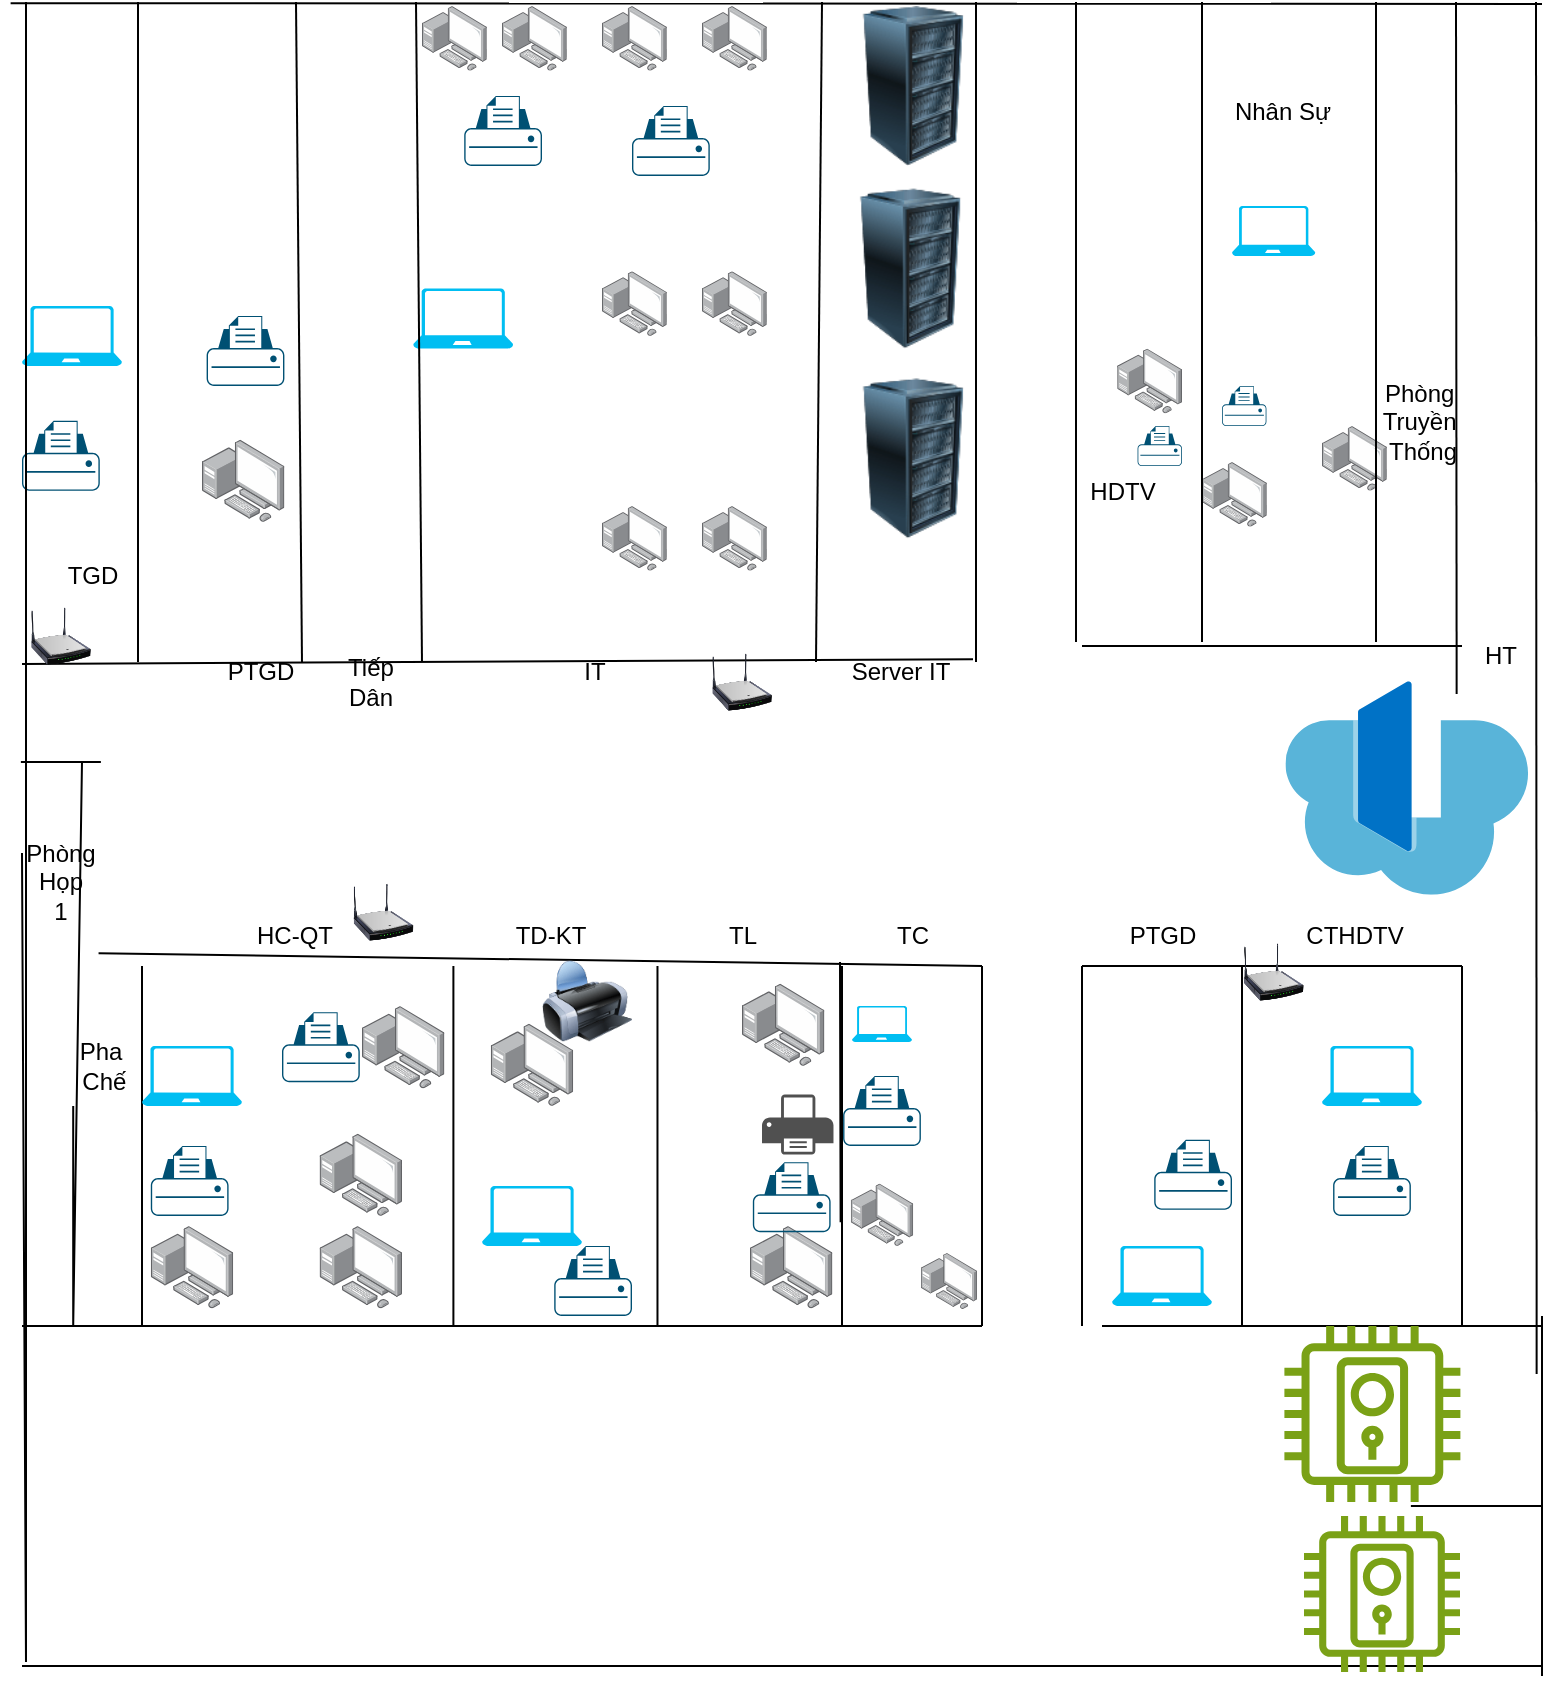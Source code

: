 <mxfile version="22.1.11" type="github">
  <diagram name="Page-1" id="xgVY4OVRC5Y2KXeyJmMS">
    <mxGraphModel dx="794" dy="1818" grid="1" gridSize="10" guides="1" tooltips="1" connect="1" arrows="1" fold="1" page="1" pageScale="1" pageWidth="850" pageHeight="1100" math="0" shadow="0">
      <root>
        <mxCell id="0" />
        <mxCell id="1" parent="0" />
        <mxCell id="HHhUiTr5qR7hJuiNgqs5-1" value="" style="endArrow=none;html=1;rounded=0;entryX=1.017;entryY=0.289;entryDx=0;entryDy=0;entryPerimeter=0;" parent="1" target="HHhUiTr5qR7hJuiNgqs5-44" edge="1">
          <mxGeometry width="50" height="50" relative="1" as="geometry">
            <mxPoint x="20" y="-759" as="sourcePoint" />
            <mxPoint x="480" y="-759.43" as="targetPoint" />
          </mxGeometry>
        </mxCell>
        <mxCell id="HHhUiTr5qR7hJuiNgqs5-2" value="" style="endArrow=none;html=1;rounded=0;" parent="1" edge="1">
          <mxGeometry width="50" height="50" relative="1" as="geometry">
            <mxPoint x="550" y="-768" as="sourcePoint" />
            <mxPoint x="740" y="-768" as="targetPoint" />
          </mxGeometry>
        </mxCell>
        <mxCell id="HHhUiTr5qR7hJuiNgqs5-5" value="" style="endArrow=none;html=1;rounded=0;exitX=0.814;exitY=1.093;exitDx=0;exitDy=0;exitPerimeter=0;" parent="1" source="HHhUiTr5qR7hJuiNgqs5-104" edge="1">
          <mxGeometry width="50" height="50" relative="1" as="geometry">
            <mxPoint x="20" y="-608" as="sourcePoint" />
            <mxPoint x="500" y="-608" as="targetPoint" />
          </mxGeometry>
        </mxCell>
        <mxCell id="HHhUiTr5qR7hJuiNgqs5-6" value="" style="endArrow=none;html=1;rounded=0;" parent="1" edge="1">
          <mxGeometry width="50" height="50" relative="1" as="geometry">
            <mxPoint x="550" y="-608" as="sourcePoint" />
            <mxPoint x="740" y="-608" as="targetPoint" />
          </mxGeometry>
        </mxCell>
        <mxCell id="HHhUiTr5qR7hJuiNgqs5-11" value="" style="endArrow=none;html=1;rounded=0;" parent="1" edge="1">
          <mxGeometry width="50" height="50" relative="1" as="geometry">
            <mxPoint x="78" y="-760" as="sourcePoint" />
            <mxPoint x="78" y="-1090" as="targetPoint" />
          </mxGeometry>
        </mxCell>
        <mxCell id="HHhUiTr5qR7hJuiNgqs5-13" value="" style="endArrow=none;html=1;rounded=0;" parent="1" edge="1">
          <mxGeometry width="50" height="50" relative="1" as="geometry">
            <mxPoint x="80" y="-538" as="sourcePoint" />
            <mxPoint x="80" y="-608" as="targetPoint" />
            <Array as="points">
              <mxPoint x="80" y="-428" />
            </Array>
          </mxGeometry>
        </mxCell>
        <mxCell id="HHhUiTr5qR7hJuiNgqs5-15" value="" style="endArrow=none;html=1;rounded=0;" parent="1" edge="1">
          <mxGeometry width="50" height="50" relative="1" as="geometry">
            <mxPoint x="235.7" y="-538" as="sourcePoint" />
            <mxPoint x="235.7" y="-608" as="targetPoint" />
            <Array as="points">
              <mxPoint x="235.7" y="-428" />
            </Array>
          </mxGeometry>
        </mxCell>
        <mxCell id="HHhUiTr5qR7hJuiNgqs5-16" value="" style="endArrow=none;html=1;rounded=0;" parent="1" edge="1">
          <mxGeometry width="50" height="50" relative="1" as="geometry">
            <mxPoint x="429.31" y="-589.9" as="sourcePoint" />
            <mxPoint x="429" y="-610" as="targetPoint" />
            <Array as="points">
              <mxPoint x="429.31" y="-479.9" />
            </Array>
          </mxGeometry>
        </mxCell>
        <mxCell id="HHhUiTr5qR7hJuiNgqs5-17" value="" style="endArrow=none;html=1;rounded=0;" parent="1" edge="1">
          <mxGeometry width="50" height="50" relative="1" as="geometry">
            <mxPoint x="500" y="-538" as="sourcePoint" />
            <mxPoint x="500" y="-608" as="targetPoint" />
            <Array as="points">
              <mxPoint x="500" y="-428" />
            </Array>
          </mxGeometry>
        </mxCell>
        <mxCell id="HHhUiTr5qR7hJuiNgqs5-18" value="" style="endArrow=none;html=1;rounded=0;" parent="1" edge="1">
          <mxGeometry width="50" height="50" relative="1" as="geometry">
            <mxPoint x="430" y="-538" as="sourcePoint" />
            <mxPoint x="430" y="-608" as="targetPoint" />
            <Array as="points">
              <mxPoint x="430" y="-428" />
            </Array>
          </mxGeometry>
        </mxCell>
        <mxCell id="HHhUiTr5qR7hJuiNgqs5-19" value="" style="endArrow=none;html=1;rounded=0;" parent="1" edge="1">
          <mxGeometry width="50" height="50" relative="1" as="geometry">
            <mxPoint x="550" y="-538" as="sourcePoint" />
            <mxPoint x="550" y="-608" as="targetPoint" />
            <Array as="points">
              <mxPoint x="550" y="-428" />
            </Array>
          </mxGeometry>
        </mxCell>
        <mxCell id="HHhUiTr5qR7hJuiNgqs5-20" value="" style="endArrow=none;html=1;rounded=0;" parent="1" edge="1">
          <mxGeometry width="50" height="50" relative="1" as="geometry">
            <mxPoint x="630" y="-538" as="sourcePoint" />
            <mxPoint x="630" y="-608" as="targetPoint" />
            <Array as="points">
              <mxPoint x="630" y="-428" />
            </Array>
          </mxGeometry>
        </mxCell>
        <mxCell id="HHhUiTr5qR7hJuiNgqs5-23" value="" style="endArrow=none;html=1;rounded=0;" parent="1" edge="1">
          <mxGeometry width="50" height="50" relative="1" as="geometry">
            <mxPoint x="20" y="-428" as="sourcePoint" />
            <mxPoint x="500" y="-428" as="targetPoint" />
          </mxGeometry>
        </mxCell>
        <mxCell id="HHhUiTr5qR7hJuiNgqs5-24" value="" style="endArrow=none;html=1;rounded=0;" parent="1" edge="1">
          <mxGeometry width="50" height="50" relative="1" as="geometry">
            <mxPoint x="560" y="-428" as="sourcePoint" />
            <mxPoint x="780" y="-428" as="targetPoint" />
          </mxGeometry>
        </mxCell>
        <mxCell id="HHhUiTr5qR7hJuiNgqs5-30" value="" style="endArrow=none;html=1;rounded=0;" parent="1" edge="1">
          <mxGeometry width="50" height="50" relative="1" as="geometry">
            <mxPoint x="740" y="-538" as="sourcePoint" />
            <mxPoint x="740" y="-608" as="targetPoint" />
            <Array as="points">
              <mxPoint x="740" y="-428" />
            </Array>
          </mxGeometry>
        </mxCell>
        <mxCell id="HHhUiTr5qR7hJuiNgqs5-32" value="HT" style="text;html=1;align=center;verticalAlign=middle;resizable=0;points=[];autosize=1;strokeColor=none;fillColor=none;" parent="1" vertex="1">
          <mxGeometry x="739" y="-778" width="40" height="30" as="geometry" />
        </mxCell>
        <mxCell id="HHhUiTr5qR7hJuiNgqs5-33" value="&lt;div&gt;Phòng&amp;nbsp;&lt;/div&gt;&lt;div&gt;Truyền&amp;nbsp;&lt;/div&gt;&lt;div&gt;Thống&lt;br&gt;&lt;/div&gt;&lt;div&gt;&lt;br&gt;&lt;/div&gt;" style="text;html=1;align=center;verticalAlign=middle;resizable=0;points=[];autosize=1;strokeColor=none;fillColor=none;" parent="1" vertex="1">
          <mxGeometry x="690" y="-908" width="60" height="70" as="geometry" />
        </mxCell>
        <mxCell id="HHhUiTr5qR7hJuiNgqs5-39" value="" style="verticalLabelPosition=bottom;html=1;verticalAlign=top;align=center;strokeColor=none;fillColor=#00BEF2;shape=mxgraph.azure.laptop;pointerEvents=1;" parent="1" vertex="1">
          <mxGeometry x="625" y="-988" width="41.67" height="25" as="geometry" />
        </mxCell>
        <mxCell id="HHhUiTr5qR7hJuiNgqs5-40" value="" style="points=[[0.22,0.185,0],[0.5,0,0],[0.78,0.185,0],[0.975,0.49,0],[1,0.73,0],[0.975,0.97,0],[0.5,1,0],[0.025,0.97,0],[0,0.73,0],[0.025,0.49,0]];verticalLabelPosition=bottom;sketch=0;html=1;verticalAlign=top;aspect=fixed;align=center;pointerEvents=1;shape=mxgraph.cisco19.printer;fillColor=#005073;strokeColor=none;" parent="1" vertex="1">
          <mxGeometry x="620" y="-898" width="22.22" height="20" as="geometry" />
        </mxCell>
        <mxCell id="HHhUiTr5qR7hJuiNgqs5-41" value="" style="image;points=[];aspect=fixed;html=1;align=center;shadow=0;dashed=0;image=img/lib/allied_telesis/computer_and_terminals/Personal_Computer_with_Server.svg;" parent="1" vertex="1">
          <mxGeometry x="567.6" y="-916.7" width="32.4" height="32.4" as="geometry" />
        </mxCell>
        <mxCell id="HHhUiTr5qR7hJuiNgqs5-42" value="HDTV" style="text;html=1;align=center;verticalAlign=middle;resizable=0;points=[];autosize=1;strokeColor=none;fillColor=none;" parent="1" vertex="1">
          <mxGeometry x="540" y="-860" width="60" height="30" as="geometry" />
        </mxCell>
        <mxCell id="HHhUiTr5qR7hJuiNgqs5-43" value="Nhân Sự" style="text;html=1;align=center;verticalAlign=middle;resizable=0;points=[];autosize=1;strokeColor=none;fillColor=none;" parent="1" vertex="1">
          <mxGeometry x="615" y="-1050" width="70" height="30" as="geometry" />
        </mxCell>
        <mxCell id="HHhUiTr5qR7hJuiNgqs5-44" value="Server IT" style="text;html=1;align=center;verticalAlign=middle;resizable=0;points=[];autosize=1;strokeColor=none;fillColor=none;" parent="1" vertex="1">
          <mxGeometry x="424.31" y="-770" width="70" height="30" as="geometry" />
        </mxCell>
        <mxCell id="HHhUiTr5qR7hJuiNgqs5-45" value="IT" style="text;html=1;align=center;verticalAlign=middle;resizable=0;points=[];autosize=1;strokeColor=none;fillColor=none;" parent="1" vertex="1">
          <mxGeometry x="290.56" y="-770" width="30" height="30" as="geometry" />
        </mxCell>
        <mxCell id="HHhUiTr5qR7hJuiNgqs5-46" value="" style="image;points=[];aspect=fixed;html=1;align=center;shadow=0;dashed=0;image=img/lib/allied_telesis/computer_and_terminals/Personal_Computer_with_Server.svg;" parent="1" vertex="1">
          <mxGeometry x="310" y="-838" width="32.4" height="32.4" as="geometry" />
        </mxCell>
        <mxCell id="HHhUiTr5qR7hJuiNgqs5-47" value="" style="image;points=[];aspect=fixed;html=1;align=center;shadow=0;dashed=0;image=img/lib/allied_telesis/computer_and_terminals/Personal_Computer_with_Server.svg;" parent="1" vertex="1">
          <mxGeometry x="360" y="-838" width="32.4" height="32.4" as="geometry" />
        </mxCell>
        <mxCell id="HHhUiTr5qR7hJuiNgqs5-48" value="" style="image;points=[];aspect=fixed;html=1;align=center;shadow=0;dashed=0;image=img/lib/allied_telesis/computer_and_terminals/Personal_Computer_with_Server.svg;" parent="1" vertex="1">
          <mxGeometry x="360" y="-955.4" width="32.4" height="32.4" as="geometry" />
        </mxCell>
        <mxCell id="HHhUiTr5qR7hJuiNgqs5-49" value="" style="image;points=[];aspect=fixed;html=1;align=center;shadow=0;dashed=0;image=img/lib/allied_telesis/computer_and_terminals/Personal_Computer_with_Server.svg;" parent="1" vertex="1">
          <mxGeometry x="360" y="-1088" width="32.4" height="32.4" as="geometry" />
        </mxCell>
        <mxCell id="HHhUiTr5qR7hJuiNgqs5-50" value="" style="image;points=[];aspect=fixed;html=1;align=center;shadow=0;dashed=0;image=img/lib/allied_telesis/computer_and_terminals/Personal_Computer_with_Server.svg;" parent="1" vertex="1">
          <mxGeometry x="310" y="-955.4" width="32.4" height="32.4" as="geometry" />
        </mxCell>
        <mxCell id="HHhUiTr5qR7hJuiNgqs5-51" value="" style="image;points=[];aspect=fixed;html=1;align=center;shadow=0;dashed=0;image=img/lib/allied_telesis/computer_and_terminals/Personal_Computer_with_Server.svg;" parent="1" vertex="1">
          <mxGeometry x="310" y="-1088" width="32.4" height="32.4" as="geometry" />
        </mxCell>
        <mxCell id="HHhUiTr5qR7hJuiNgqs5-52" value="" style="image;points=[];aspect=fixed;html=1;align=center;shadow=0;dashed=0;image=img/lib/allied_telesis/computer_and_terminals/Personal_Computer_with_Server.svg;" parent="1" vertex="1">
          <mxGeometry x="260" y="-1088" width="32.4" height="32.4" as="geometry" />
        </mxCell>
        <mxCell id="HHhUiTr5qR7hJuiNgqs5-53" value="" style="image;points=[];aspect=fixed;html=1;align=center;shadow=0;dashed=0;image=img/lib/allied_telesis/computer_and_terminals/Personal_Computer_with_Server.svg;" parent="1" vertex="1">
          <mxGeometry x="220" y="-1088" width="32.4" height="32.4" as="geometry" />
        </mxCell>
        <mxCell id="HHhUiTr5qR7hJuiNgqs5-54" value="" style="verticalLabelPosition=bottom;html=1;verticalAlign=top;align=center;strokeColor=none;fillColor=#00BEF2;shape=mxgraph.azure.laptop;pointerEvents=1;" parent="1" vertex="1">
          <mxGeometry x="215.6" y="-946.7" width="50" height="30" as="geometry" />
        </mxCell>
        <mxCell id="HHhUiTr5qR7hJuiNgqs5-55" value="" style="points=[[0.22,0.185,0],[0.5,0,0],[0.78,0.185,0],[0.975,0.49,0],[1,0.73,0],[0.975,0.97,0],[0.5,1,0],[0.025,0.97,0],[0,0.73,0],[0.025,0.49,0]];verticalLabelPosition=bottom;sketch=0;html=1;verticalAlign=top;aspect=fixed;align=center;pointerEvents=1;shape=mxgraph.cisco19.printer;fillColor=#005073;strokeColor=none;" parent="1" vertex="1">
          <mxGeometry x="241.11" y="-1043" width="38.89" height="35" as="geometry" />
        </mxCell>
        <mxCell id="HHhUiTr5qR7hJuiNgqs5-56" value="" style="points=[[0.22,0.185,0],[0.5,0,0],[0.78,0.185,0],[0.975,0.49,0],[1,0.73,0],[0.975,0.97,0],[0.5,1,0],[0.025,0.97,0],[0,0.73,0],[0.025,0.49,0]];verticalLabelPosition=bottom;sketch=0;html=1;verticalAlign=top;aspect=fixed;align=center;pointerEvents=1;shape=mxgraph.cisco19.printer;fillColor=#005073;strokeColor=none;" parent="1" vertex="1">
          <mxGeometry x="325" y="-1038" width="38.89" height="35" as="geometry" />
        </mxCell>
        <mxCell id="HHhUiTr5qR7hJuiNgqs5-57" value="" style="image;points=[];aspect=fixed;html=1;align=center;shadow=0;dashed=0;image=img/lib/allied_telesis/computer_and_terminals/Personal_Computer_with_Server.svg;" parent="1" vertex="1">
          <mxGeometry x="670" y="-878" width="32.4" height="32.4" as="geometry" />
        </mxCell>
        <mxCell id="HHhUiTr5qR7hJuiNgqs5-58" value="" style="image;points=[];aspect=fixed;html=1;align=center;shadow=0;dashed=0;image=img/lib/allied_telesis/computer_and_terminals/Personal_Computer_with_Server.svg;" parent="1" vertex="1">
          <mxGeometry x="610" y="-860" width="32.4" height="32.4" as="geometry" />
        </mxCell>
        <mxCell id="HHhUiTr5qR7hJuiNgqs5-59" value="&lt;div&gt;Tiếp&lt;/div&gt;&lt;div&gt;Dân&lt;br&gt;&lt;/div&gt;" style="text;html=1;align=center;verticalAlign=middle;resizable=0;points=[];autosize=1;strokeColor=none;fillColor=none;" parent="1" vertex="1">
          <mxGeometry x="168.8" y="-770" width="50" height="40" as="geometry" />
        </mxCell>
        <mxCell id="HHhUiTr5qR7hJuiNgqs5-62" value="" style="image;points=[];aspect=fixed;html=1;align=center;shadow=0;dashed=0;image=img/lib/allied_telesis/computer_and_terminals/Personal_Computer_with_Server.svg;" parent="1" vertex="1">
          <mxGeometry x="110" y="-871.2" width="41.2" height="41.2" as="geometry" />
        </mxCell>
        <mxCell id="HHhUiTr5qR7hJuiNgqs5-63" value="" style="points=[[0.22,0.185,0],[0.5,0,0],[0.78,0.185,0],[0.975,0.49,0],[1,0.73,0],[0.975,0.97,0],[0.5,1,0],[0.025,0.97,0],[0,0.73,0],[0.025,0.49,0]];verticalLabelPosition=bottom;sketch=0;html=1;verticalAlign=top;aspect=fixed;align=center;pointerEvents=1;shape=mxgraph.cisco19.printer;fillColor=#005073;strokeColor=none;" parent="1" vertex="1">
          <mxGeometry x="112.31" y="-933" width="38.89" height="35" as="geometry" />
        </mxCell>
        <mxCell id="HHhUiTr5qR7hJuiNgqs5-64" value="PTGD" style="text;html=1;align=center;verticalAlign=middle;resizable=0;points=[];autosize=1;strokeColor=none;fillColor=none;" parent="1" vertex="1">
          <mxGeometry x="108.8" y="-770" width="60" height="30" as="geometry" />
        </mxCell>
        <mxCell id="HHhUiTr5qR7hJuiNgqs5-65" value="TGD" style="text;html=1;align=center;verticalAlign=middle;resizable=0;points=[];autosize=1;strokeColor=none;fillColor=none;" parent="1" vertex="1">
          <mxGeometry x="30" y="-818" width="50" height="30" as="geometry" />
        </mxCell>
        <mxCell id="HHhUiTr5qR7hJuiNgqs5-66" value="" style="verticalLabelPosition=bottom;html=1;verticalAlign=top;align=center;strokeColor=none;fillColor=#00BEF2;shape=mxgraph.azure.laptop;pointerEvents=1;" parent="1" vertex="1">
          <mxGeometry x="20" y="-938" width="50" height="30" as="geometry" />
        </mxCell>
        <mxCell id="HHhUiTr5qR7hJuiNgqs5-67" value="" style="points=[[0.22,0.185,0],[0.5,0,0],[0.78,0.185,0],[0.975,0.49,0],[1,0.73,0],[0.975,0.97,0],[0.5,1,0],[0.025,0.97,0],[0,0.73,0],[0.025,0.49,0]];verticalLabelPosition=bottom;sketch=0;html=1;verticalAlign=top;aspect=fixed;align=center;pointerEvents=1;shape=mxgraph.cisco19.printer;fillColor=#005073;strokeColor=none;" parent="1" vertex="1">
          <mxGeometry x="20" y="-880.6" width="38.89" height="35" as="geometry" />
        </mxCell>
        <mxCell id="HHhUiTr5qR7hJuiNgqs5-68" value="&lt;div&gt;Pha&lt;/div&gt;&lt;div&gt;&amp;nbsp;Chế&lt;br&gt;&lt;/div&gt;" style="text;html=1;align=center;verticalAlign=middle;resizable=0;points=[];autosize=1;strokeColor=none;fillColor=none;" parent="1" vertex="1">
          <mxGeometry x="34.4" y="-578" width="50" height="40" as="geometry" />
        </mxCell>
        <mxCell id="HHhUiTr5qR7hJuiNgqs5-69" value="" style="verticalLabelPosition=bottom;html=1;verticalAlign=top;align=center;strokeColor=none;fillColor=#00BEF2;shape=mxgraph.azure.laptop;pointerEvents=1;" parent="1" vertex="1">
          <mxGeometry x="80" y="-568" width="50" height="30" as="geometry" />
        </mxCell>
        <mxCell id="HHhUiTr5qR7hJuiNgqs5-71" value="" style="image;points=[];aspect=fixed;html=1;align=center;shadow=0;dashed=0;image=img/lib/allied_telesis/computer_and_terminals/Personal_Computer_with_Server.svg;" parent="1" vertex="1">
          <mxGeometry x="84.4" y="-478" width="41.2" height="41.2" as="geometry" />
        </mxCell>
        <mxCell id="HHhUiTr5qR7hJuiNgqs5-72" value="" style="points=[[0.22,0.185,0],[0.5,0,0],[0.78,0.185,0],[0.975,0.49,0],[1,0.73,0],[0.975,0.97,0],[0.5,1,0],[0.025,0.97,0],[0,0.73,0],[0.025,0.49,0]];verticalLabelPosition=bottom;sketch=0;html=1;verticalAlign=top;aspect=fixed;align=center;pointerEvents=1;shape=mxgraph.cisco19.printer;fillColor=#005073;strokeColor=none;" parent="1" vertex="1">
          <mxGeometry x="84.4" y="-518" width="38.89" height="35" as="geometry" />
        </mxCell>
        <mxCell id="HHhUiTr5qR7hJuiNgqs5-74" value="" style="image;points=[];aspect=fixed;html=1;align=center;shadow=0;dashed=0;image=img/lib/allied_telesis/computer_and_terminals/Personal_Computer_with_Server.svg;" parent="1" vertex="1">
          <mxGeometry x="168.8" y="-478" width="41.2" height="41.2" as="geometry" />
        </mxCell>
        <mxCell id="HHhUiTr5qR7hJuiNgqs5-75" value="" style="image;points=[];aspect=fixed;html=1;align=center;shadow=0;dashed=0;image=img/lib/allied_telesis/computer_and_terminals/Personal_Computer_with_Server.svg;" parent="1" vertex="1">
          <mxGeometry x="190" y="-588" width="41.2" height="41.2" as="geometry" />
        </mxCell>
        <mxCell id="HHhUiTr5qR7hJuiNgqs5-76" value="" style="image;points=[];aspect=fixed;html=1;align=center;shadow=0;dashed=0;image=img/lib/allied_telesis/computer_and_terminals/Personal_Computer_with_Server.svg;" parent="1" vertex="1">
          <mxGeometry x="168.8" y="-524.2" width="41.2" height="41.2" as="geometry" />
        </mxCell>
        <mxCell id="HHhUiTr5qR7hJuiNgqs5-79" value="" style="points=[[0.22,0.185,0],[0.5,0,0],[0.78,0.185,0],[0.975,0.49,0],[1,0.73,0],[0.975,0.97,0],[0.5,1,0],[0.025,0.97,0],[0,0.73,0],[0.025,0.49,0]];verticalLabelPosition=bottom;sketch=0;html=1;verticalAlign=top;aspect=fixed;align=center;pointerEvents=1;shape=mxgraph.cisco19.printer;fillColor=#005073;strokeColor=none;" parent="1" vertex="1">
          <mxGeometry x="150" y="-584.9" width="38.89" height="35" as="geometry" />
        </mxCell>
        <mxCell id="HHhUiTr5qR7hJuiNgqs5-80" value="HC-QT" style="text;html=1;align=center;verticalAlign=middle;resizable=0;points=[];autosize=1;strokeColor=none;fillColor=none;" parent="1" vertex="1">
          <mxGeometry x="125.6" y="-638" width="60" height="30" as="geometry" />
        </mxCell>
        <mxCell id="HHhUiTr5qR7hJuiNgqs5-81" value="TD-KT" style="text;html=1;align=center;verticalAlign=middle;resizable=0;points=[];autosize=1;strokeColor=none;fillColor=none;" parent="1" vertex="1">
          <mxGeometry x="254.4" y="-638" width="60" height="30" as="geometry" />
        </mxCell>
        <mxCell id="HHhUiTr5qR7hJuiNgqs5-82" value="" style="verticalLabelPosition=bottom;html=1;verticalAlign=top;align=center;strokeColor=none;fillColor=#00BEF2;shape=mxgraph.azure.laptop;pointerEvents=1;" parent="1" vertex="1">
          <mxGeometry x="250" y="-498" width="50" height="30" as="geometry" />
        </mxCell>
        <mxCell id="HHhUiTr5qR7hJuiNgqs5-84" value="" style="points=[[0.22,0.185,0],[0.5,0,0],[0.78,0.185,0],[0.975,0.49,0],[1,0.73,0],[0.975,0.97,0],[0.5,1,0],[0.025,0.97,0],[0,0.73,0],[0.025,0.49,0]];verticalLabelPosition=bottom;sketch=0;html=1;verticalAlign=top;aspect=fixed;align=center;pointerEvents=1;shape=mxgraph.cisco19.printer;fillColor=#005073;strokeColor=none;" parent="1" vertex="1">
          <mxGeometry x="286.11" y="-468" width="38.89" height="35" as="geometry" />
        </mxCell>
        <mxCell id="HHhUiTr5qR7hJuiNgqs5-85" value="" style="image;points=[];aspect=fixed;html=1;align=center;shadow=0;dashed=0;image=img/lib/allied_telesis/computer_and_terminals/Personal_Computer_with_Server.svg;" parent="1" vertex="1">
          <mxGeometry x="254.4" y="-579.2" width="41.2" height="41.2" as="geometry" />
        </mxCell>
        <mxCell id="HHhUiTr5qR7hJuiNgqs5-86" value="" style="image;html=1;image=img/lib/clip_art/computers/Printer_128x128.png" parent="1" vertex="1">
          <mxGeometry x="280" y="-613" width="45" height="45" as="geometry" />
        </mxCell>
        <mxCell id="HHhUiTr5qR7hJuiNgqs5-87" value="TL" style="text;html=1;align=center;verticalAlign=middle;resizable=0;points=[];autosize=1;strokeColor=none;fillColor=none;" parent="1" vertex="1">
          <mxGeometry x="360" y="-638" width="40" height="30" as="geometry" />
        </mxCell>
        <mxCell id="HHhUiTr5qR7hJuiNgqs5-88" value="" style="image;points=[];aspect=fixed;html=1;align=center;shadow=0;dashed=0;image=img/lib/allied_telesis/computer_and_terminals/Personal_Computer_with_Server.svg;" parent="1" vertex="1">
          <mxGeometry x="380" y="-599.2" width="41.2" height="41.2" as="geometry" />
        </mxCell>
        <mxCell id="HHhUiTr5qR7hJuiNgqs5-89" value="" style="image;points=[];aspect=fixed;html=1;align=center;shadow=0;dashed=0;image=img/lib/allied_telesis/computer_and_terminals/Personal_Computer_with_Server.svg;" parent="1" vertex="1">
          <mxGeometry x="384" y="-478" width="41.2" height="41.2" as="geometry" />
        </mxCell>
        <mxCell id="HHhUiTr5qR7hJuiNgqs5-90" value="" style="sketch=0;pointerEvents=1;shadow=0;dashed=0;html=1;strokeColor=none;fillColor=#505050;labelPosition=center;verticalLabelPosition=bottom;verticalAlign=top;outlineConnect=0;align=center;shape=mxgraph.office.devices.printer;" parent="1" vertex="1">
          <mxGeometry x="390" y="-543.7" width="35.74" height="30" as="geometry" />
        </mxCell>
        <mxCell id="HHhUiTr5qR7hJuiNgqs5-91" value="" style="points=[[0.22,0.185,0],[0.5,0,0],[0.78,0.185,0],[0.975,0.49,0],[1,0.73,0],[0.975,0.97,0],[0.5,1,0],[0.025,0.97,0],[0,0.73,0],[0.025,0.49,0]];verticalLabelPosition=bottom;sketch=0;html=1;verticalAlign=top;aspect=fixed;align=center;pointerEvents=1;shape=mxgraph.cisco19.printer;fillColor=#005073;strokeColor=none;" parent="1" vertex="1">
          <mxGeometry x="385.42" y="-509.9" width="38.89" height="35" as="geometry" />
        </mxCell>
        <mxCell id="HHhUiTr5qR7hJuiNgqs5-92" value="TC" style="text;html=1;align=center;verticalAlign=middle;resizable=0;points=[];autosize=1;strokeColor=none;fillColor=none;" parent="1" vertex="1">
          <mxGeometry x="445" y="-638" width="40" height="30" as="geometry" />
        </mxCell>
        <mxCell id="HHhUiTr5qR7hJuiNgqs5-93" value="" style="verticalLabelPosition=bottom;html=1;verticalAlign=top;align=center;strokeColor=none;fillColor=#00BEF2;shape=mxgraph.azure.laptop;pointerEvents=1;" parent="1" vertex="1">
          <mxGeometry x="435" y="-588" width="30" height="18" as="geometry" />
        </mxCell>
        <mxCell id="HHhUiTr5qR7hJuiNgqs5-95" value="" style="endArrow=none;html=1;rounded=0;" parent="1" edge="1">
          <mxGeometry width="50" height="50" relative="1" as="geometry">
            <mxPoint x="337.74" y="-538" as="sourcePoint" />
            <mxPoint x="337.74" y="-608" as="targetPoint" />
            <Array as="points">
              <mxPoint x="337.74" y="-428" />
            </Array>
          </mxGeometry>
        </mxCell>
        <mxCell id="HHhUiTr5qR7hJuiNgqs5-96" value="" style="points=[[0.22,0.185,0],[0.5,0,0],[0.78,0.185,0],[0.975,0.49,0],[1,0.73,0],[0.975,0.97,0],[0.5,1,0],[0.025,0.97,0],[0,0.73,0],[0.025,0.49,0]];verticalLabelPosition=bottom;sketch=0;html=1;verticalAlign=top;aspect=fixed;align=center;pointerEvents=1;shape=mxgraph.cisco19.printer;fillColor=#005073;strokeColor=none;" parent="1" vertex="1">
          <mxGeometry x="430.55" y="-553" width="38.89" height="35" as="geometry" />
        </mxCell>
        <mxCell id="HHhUiTr5qR7hJuiNgqs5-97" value="" style="image;points=[];aspect=fixed;html=1;align=center;shadow=0;dashed=0;image=img/lib/allied_telesis/computer_and_terminals/Personal_Computer_with_Server.svg;" parent="1" vertex="1">
          <mxGeometry x="434.4" y="-499.2" width="31.2" height="31.2" as="geometry" />
        </mxCell>
        <mxCell id="HHhUiTr5qR7hJuiNgqs5-98" value="" style="image;points=[];aspect=fixed;html=1;align=center;shadow=0;dashed=0;image=img/lib/allied_telesis/computer_and_terminals/Personal_Computer_with_Server.svg;" parent="1" vertex="1">
          <mxGeometry x="469.44" y="-464.55" width="28.1" height="28.1" as="geometry" />
        </mxCell>
        <mxCell id="HHhUiTr5qR7hJuiNgqs5-99" value="PTGD " style="text;html=1;align=center;verticalAlign=middle;resizable=0;points=[];autosize=1;strokeColor=none;fillColor=none;" parent="1" vertex="1">
          <mxGeometry x="560" y="-638" width="60" height="30" as="geometry" />
        </mxCell>
        <mxCell id="HHhUiTr5qR7hJuiNgqs5-100" value="" style="verticalLabelPosition=bottom;html=1;verticalAlign=top;align=center;strokeColor=none;fillColor=#00BEF2;shape=mxgraph.azure.laptop;pointerEvents=1;" parent="1" vertex="1">
          <mxGeometry x="670" y="-568" width="50" height="30" as="geometry" />
        </mxCell>
        <mxCell id="HHhUiTr5qR7hJuiNgqs5-102" value="" style="points=[[0.22,0.185,0],[0.5,0,0],[0.78,0.185,0],[0.975,0.49,0],[1,0.73,0],[0.975,0.97,0],[0.5,1,0],[0.025,0.97,0],[0,0.73,0],[0.025,0.49,0]];verticalLabelPosition=bottom;sketch=0;html=1;verticalAlign=top;aspect=fixed;align=center;pointerEvents=1;shape=mxgraph.cisco19.printer;fillColor=#005073;strokeColor=none;" parent="1" vertex="1">
          <mxGeometry x="586.11" y="-521.1" width="38.89" height="35" as="geometry" />
        </mxCell>
        <mxCell id="HHhUiTr5qR7hJuiNgqs5-104" value="&lt;div&gt;Phòng&lt;/div&gt;&lt;div&gt;Họp&lt;/div&gt;&lt;div&gt;1&lt;br&gt;&lt;/div&gt;" style="text;html=1;align=center;verticalAlign=middle;resizable=0;points=[];autosize=1;strokeColor=none;fillColor=none;" parent="1" vertex="1">
          <mxGeometry x="9.44" y="-680" width="60" height="60" as="geometry" />
        </mxCell>
        <mxCell id="HHhUiTr5qR7hJuiNgqs5-105" value="CTHDTV" style="text;html=1;align=center;verticalAlign=middle;resizable=0;points=[];autosize=1;strokeColor=none;fillColor=none;" parent="1" vertex="1">
          <mxGeometry x="651.2" y="-638" width="70" height="30" as="geometry" />
        </mxCell>
        <mxCell id="HHhUiTr5qR7hJuiNgqs5-106" value="" style="verticalLabelPosition=bottom;html=1;verticalAlign=top;align=center;strokeColor=none;fillColor=#00BEF2;shape=mxgraph.azure.laptop;pointerEvents=1;" parent="1" vertex="1">
          <mxGeometry x="565" y="-468" width="50" height="30" as="geometry" />
        </mxCell>
        <mxCell id="HHhUiTr5qR7hJuiNgqs5-107" value="" style="points=[[0.22,0.185,0],[0.5,0,0],[0.78,0.185,0],[0.975,0.49,0],[1,0.73,0],[0.975,0.97,0],[0.5,1,0],[0.025,0.97,0],[0,0.73,0],[0.025,0.49,0]];verticalLabelPosition=bottom;sketch=0;html=1;verticalAlign=top;aspect=fixed;align=center;pointerEvents=1;shape=mxgraph.cisco19.printer;fillColor=#005073;strokeColor=none;" parent="1" vertex="1">
          <mxGeometry x="675.55" y="-518" width="38.89" height="35" as="geometry" />
        </mxCell>
        <mxCell id="HHhUiTr5qR7hJuiNgqs5-108" value="" style="points=[[0.22,0.185,0],[0.5,0,0],[0.78,0.185,0],[0.975,0.49,0],[1,0.73,0],[0.975,0.97,0],[0.5,1,0],[0.025,0.97,0],[0,0.73,0],[0.025,0.49,0]];verticalLabelPosition=bottom;sketch=0;html=1;verticalAlign=top;aspect=fixed;align=center;pointerEvents=1;shape=mxgraph.cisco19.printer;fillColor=#005073;strokeColor=none;" parent="1" vertex="1">
          <mxGeometry x="577.78" y="-878" width="22.22" height="20" as="geometry" />
        </mxCell>
        <mxCell id="HHhUiTr5qR7hJuiNgqs5-109" value="" style="image;html=1;image=img/lib/clip_art/computers/Server_Rack_128x128.png" parent="1" vertex="1">
          <mxGeometry x="425.74" y="-1088" width="80" height="80" as="geometry" />
        </mxCell>
        <mxCell id="HHhUiTr5qR7hJuiNgqs5-110" value="" style="image;html=1;image=img/lib/clip_art/computers/Server_Rack_128x128.png" parent="1" vertex="1">
          <mxGeometry x="424.31" y="-996.7" width="80" height="80" as="geometry" />
        </mxCell>
        <mxCell id="HHhUiTr5qR7hJuiNgqs5-111" value="" style="image;html=1;image=img/lib/clip_art/computers/Server_Rack_128x128.png" parent="1" vertex="1">
          <mxGeometry x="425.74" y="-901.8" width="80" height="80" as="geometry" />
        </mxCell>
        <mxCell id="HHhUiTr5qR7hJuiNgqs5-114" value="" style="endArrow=none;html=1;rounded=0;" parent="1" edge="1">
          <mxGeometry width="50" height="50" relative="1" as="geometry">
            <mxPoint x="20" y="-258" as="sourcePoint" />
            <mxPoint x="780" y="-258" as="targetPoint" />
          </mxGeometry>
        </mxCell>
        <mxCell id="HHhUiTr5qR7hJuiNgqs5-115" value="" style="endArrow=none;html=1;rounded=0;" parent="1" edge="1">
          <mxGeometry width="50" height="50" relative="1" as="geometry">
            <mxPoint x="780" y="-363" as="sourcePoint" />
            <mxPoint x="780" y="-433" as="targetPoint" />
            <Array as="points">
              <mxPoint x="780" y="-253" />
            </Array>
          </mxGeometry>
        </mxCell>
        <mxCell id="HHhUiTr5qR7hJuiNgqs5-116" value="" style="endArrow=none;html=1;rounded=0;" parent="1" edge="1">
          <mxGeometry width="50" height="50" relative="1" as="geometry">
            <mxPoint x="20" y="-664.5" as="sourcePoint" />
            <mxPoint x="22" y="-1090" as="targetPoint" />
            <Array as="points">
              <mxPoint x="22" y="-260" />
            </Array>
          </mxGeometry>
        </mxCell>
        <mxCell id="HHhUiTr5qR7hJuiNgqs5-117" value="" style="shape=image;html=1;verticalAlign=top;verticalLabelPosition=bottom;labelBackgroundColor=#ffffff;imageAspect=0;aspect=fixed;image=https://cdn4.iconfinder.com/data/icons/aiga-symbol-signs/1052/aiga_toiletsq_men-128.png" parent="1" vertex="1">
          <mxGeometry x="607.12" y="-413.78" width="59.55" height="59.55" as="geometry" />
        </mxCell>
        <mxCell id="HHhUiTr5qR7hJuiNgqs5-118" value="" style="shape=image;html=1;verticalAlign=top;verticalLabelPosition=bottom;labelBackgroundColor=#ffffff;imageAspect=0;aspect=fixed;image=https://cdn4.iconfinder.com/data/icons/aiga-symbol-signs/491/aiga_toilet_women-128.png" parent="1" vertex="1">
          <mxGeometry x="607.55" y="-333" width="68" height="68" as="geometry" />
        </mxCell>
        <mxCell id="HHhUiTr5qR7hJuiNgqs5-119" value="" style="endArrow=none;html=1;rounded=0;" parent="1" edge="1">
          <mxGeometry width="50" height="50" relative="1" as="geometry">
            <mxPoint x="714.44" y="-338" as="sourcePoint" />
            <mxPoint x="780" y="-338" as="targetPoint" />
          </mxGeometry>
        </mxCell>
        <mxCell id="HHhUiTr5qR7hJuiNgqs5-121" value="" style="sketch=0;outlineConnect=0;fontColor=#232F3E;gradientColor=none;fillColor=#7AA116;strokeColor=none;dashed=0;verticalLabelPosition=bottom;verticalAlign=top;align=center;html=1;fontSize=12;fontStyle=0;aspect=fixed;pointerEvents=1;shape=mxgraph.aws4.door_lock;" parent="1" vertex="1">
          <mxGeometry x="651.2" y="-428" width="88" height="88" as="geometry" />
        </mxCell>
        <mxCell id="HHhUiTr5qR7hJuiNgqs5-123" value="" style="sketch=0;outlineConnect=0;fontColor=#232F3E;gradientColor=none;fillColor=#7AA116;strokeColor=none;dashed=0;verticalLabelPosition=bottom;verticalAlign=top;align=center;html=1;fontSize=12;fontStyle=0;aspect=fixed;pointerEvents=1;shape=mxgraph.aws4.door_lock;" parent="1" vertex="1">
          <mxGeometry x="661" y="-333" width="78" height="78" as="geometry" />
        </mxCell>
        <mxCell id="8GXPzFMyM5giErr1roTp-1" value="" style="endArrow=none;html=1;rounded=0;" parent="1" edge="1">
          <mxGeometry width="50" height="50" relative="1" as="geometry">
            <mxPoint x="160" y="-760" as="sourcePoint" />
            <mxPoint x="157" y="-1090" as="targetPoint" />
          </mxGeometry>
        </mxCell>
        <mxCell id="8GXPzFMyM5giErr1roTp-2" value="" style="endArrow=none;html=1;rounded=0;" parent="1" edge="1">
          <mxGeometry width="50" height="50" relative="1" as="geometry">
            <mxPoint x="220" y="-760" as="sourcePoint" />
            <mxPoint x="217" y="-1090" as="targetPoint" />
          </mxGeometry>
        </mxCell>
        <mxCell id="8GXPzFMyM5giErr1roTp-3" value="" style="endArrow=none;html=1;rounded=0;" parent="1" edge="1">
          <mxGeometry width="50" height="50" relative="1" as="geometry">
            <mxPoint x="417" y="-760" as="sourcePoint" />
            <mxPoint x="420" y="-1090" as="targetPoint" />
          </mxGeometry>
        </mxCell>
        <mxCell id="8GXPzFMyM5giErr1roTp-4" value="" style="endArrow=none;html=1;rounded=0;" parent="1" edge="1">
          <mxGeometry width="50" height="50" relative="1" as="geometry">
            <mxPoint x="497" y="-760" as="sourcePoint" />
            <mxPoint x="497" y="-1090" as="targetPoint" />
          </mxGeometry>
        </mxCell>
        <mxCell id="8GXPzFMyM5giErr1roTp-5" value="" style="endArrow=none;html=1;rounded=0;" parent="1" edge="1">
          <mxGeometry width="50" height="50" relative="1" as="geometry">
            <mxPoint x="547" y="-770" as="sourcePoint" />
            <mxPoint x="547" y="-1090" as="targetPoint" />
          </mxGeometry>
        </mxCell>
        <mxCell id="8GXPzFMyM5giErr1roTp-6" value="" style="endArrow=none;html=1;rounded=0;" parent="1" edge="1">
          <mxGeometry width="50" height="50" relative="1" as="geometry">
            <mxPoint x="610" y="-770" as="sourcePoint" />
            <mxPoint x="610" y="-1090" as="targetPoint" />
          </mxGeometry>
        </mxCell>
        <mxCell id="8GXPzFMyM5giErr1roTp-7" value="" style="endArrow=none;html=1;rounded=0;" parent="1" edge="1">
          <mxGeometry width="50" height="50" relative="1" as="geometry">
            <mxPoint x="697" y="-770" as="sourcePoint" />
            <mxPoint x="697" y="-1090" as="targetPoint" />
          </mxGeometry>
        </mxCell>
        <mxCell id="8GXPzFMyM5giErr1roTp-8" value="" style="endArrow=none;html=1;rounded=0;" parent="1" edge="1">
          <mxGeometry width="50" height="50" relative="1" as="geometry">
            <mxPoint x="737.33" y="-744" as="sourcePoint" />
            <mxPoint x="737" y="-1090" as="targetPoint" />
          </mxGeometry>
        </mxCell>
        <mxCell id="8GXPzFMyM5giErr1roTp-9" value="" style="endArrow=none;html=1;rounded=0;" parent="1" edge="1">
          <mxGeometry width="50" height="50" relative="1" as="geometry">
            <mxPoint x="777.33" y="-404" as="sourcePoint" />
            <mxPoint x="777" y="-1090" as="targetPoint" />
          </mxGeometry>
        </mxCell>
        <mxCell id="8GXPzFMyM5giErr1roTp-10" value="" style="endArrow=none;html=1;rounded=0;" parent="1" edge="1">
          <mxGeometry width="50" height="50" relative="1" as="geometry">
            <mxPoint x="14.31" y="-1089.43" as="sourcePoint" />
            <mxPoint x="780" y="-1089" as="targetPoint" />
          </mxGeometry>
        </mxCell>
        <mxCell id="8GXPzFMyM5giErr1roTp-16" value="" style="endArrow=none;html=1;rounded=0;" parent="1" edge="1">
          <mxGeometry width="50" height="50" relative="1" as="geometry">
            <mxPoint x="45.6" y="-538" as="sourcePoint" />
            <mxPoint x="50" y="-710" as="targetPoint" />
            <Array as="points">
              <mxPoint x="45.6" y="-428" />
            </Array>
          </mxGeometry>
        </mxCell>
        <mxCell id="8GXPzFMyM5giErr1roTp-18" value="" style="endArrow=none;html=1;rounded=0;" parent="1" edge="1">
          <mxGeometry width="50" height="50" relative="1" as="geometry">
            <mxPoint x="59.44" y="-710" as="sourcePoint" />
            <mxPoint x="19.44" y="-710" as="targetPoint" />
          </mxGeometry>
        </mxCell>
        <mxCell id="eJOlYhCRjqgijH9jK-Gg-1" value="" style="image;html=1;image=img/lib/clip_art/networking/Wireless_Router_N_128x128.png" vertex="1" parent="1">
          <mxGeometry x="365" y="-765" width="30" height="30" as="geometry" />
        </mxCell>
        <mxCell id="eJOlYhCRjqgijH9jK-Gg-2" value="" style="image;html=1;image=img/lib/clip_art/networking/Wireless_Router_N_128x128.png" vertex="1" parent="1">
          <mxGeometry x="185.6" y="-650" width="30" height="30" as="geometry" />
        </mxCell>
        <mxCell id="eJOlYhCRjqgijH9jK-Gg-3" value="" style="image;html=1;image=img/lib/clip_art/networking/Wireless_Router_N_128x128.png" vertex="1" parent="1">
          <mxGeometry x="24.45" y="-788" width="30" height="30" as="geometry" />
        </mxCell>
        <mxCell id="eJOlYhCRjqgijH9jK-Gg-4" value="" style="image;html=1;image=img/lib/clip_art/networking/Wireless_Router_N_128x128.png" vertex="1" parent="1">
          <mxGeometry x="630.84" y="-620" width="30" height="30" as="geometry" />
        </mxCell>
        <mxCell id="eJOlYhCRjqgijH9jK-Gg-5" value="" style="image;sketch=0;aspect=fixed;html=1;points=[];align=center;fontSize=12;image=img/lib/mscae/Front_Doors.svg;rotation=-180;" vertex="1" parent="1">
          <mxGeometry x="651.73" y="-750.38" width="121.29" height="106.74" as="geometry" />
        </mxCell>
      </root>
    </mxGraphModel>
  </diagram>
</mxfile>
